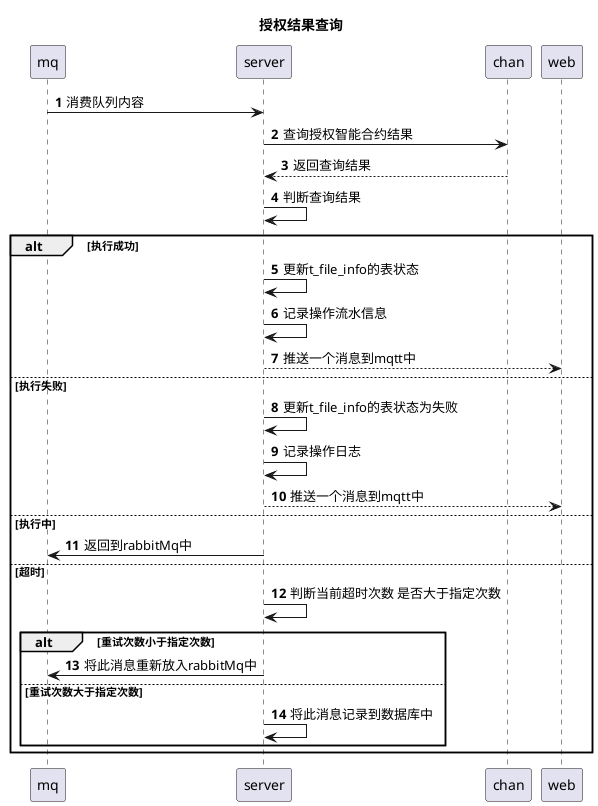 @startuml
title:授权结果查询
autonumber
mq->server:消费队列内容
server->chan:查询授权智能合约结果
chan-->server:返回查询结果
server->server:判断查询结果
alt 执行成功
server->server:更新t_file_info的表状态
server->server:记录操作流水信息
server-->web:推送一个消息到mqtt中
else 执行失败
server->server:更新t_file_info的表状态为失败
server->server:记录操作日志
server-->web:推送一个消息到mqtt中
else 执行中
server->mq:返回到rabbitMq中
else 超时
server->server:判断当前超时次数 是否大于指定次数
alt 重试次数小于指定次数
server->mq:将此消息重新放入rabbitMq中
else 重试次数大于指定次数
server->server: 将此消息记录到数据库中
end
end

@enduml